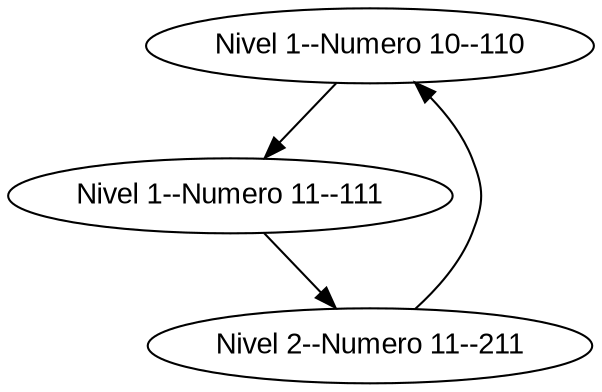 digraph G{
node [fontname="Arial"];
110[label= "Nivel 1--Numero 10--110"];
111[label= "Nivel 1--Numero 11--111"];
211[label= "Nivel 2--Numero 11--211"];
110->111->211->110}
